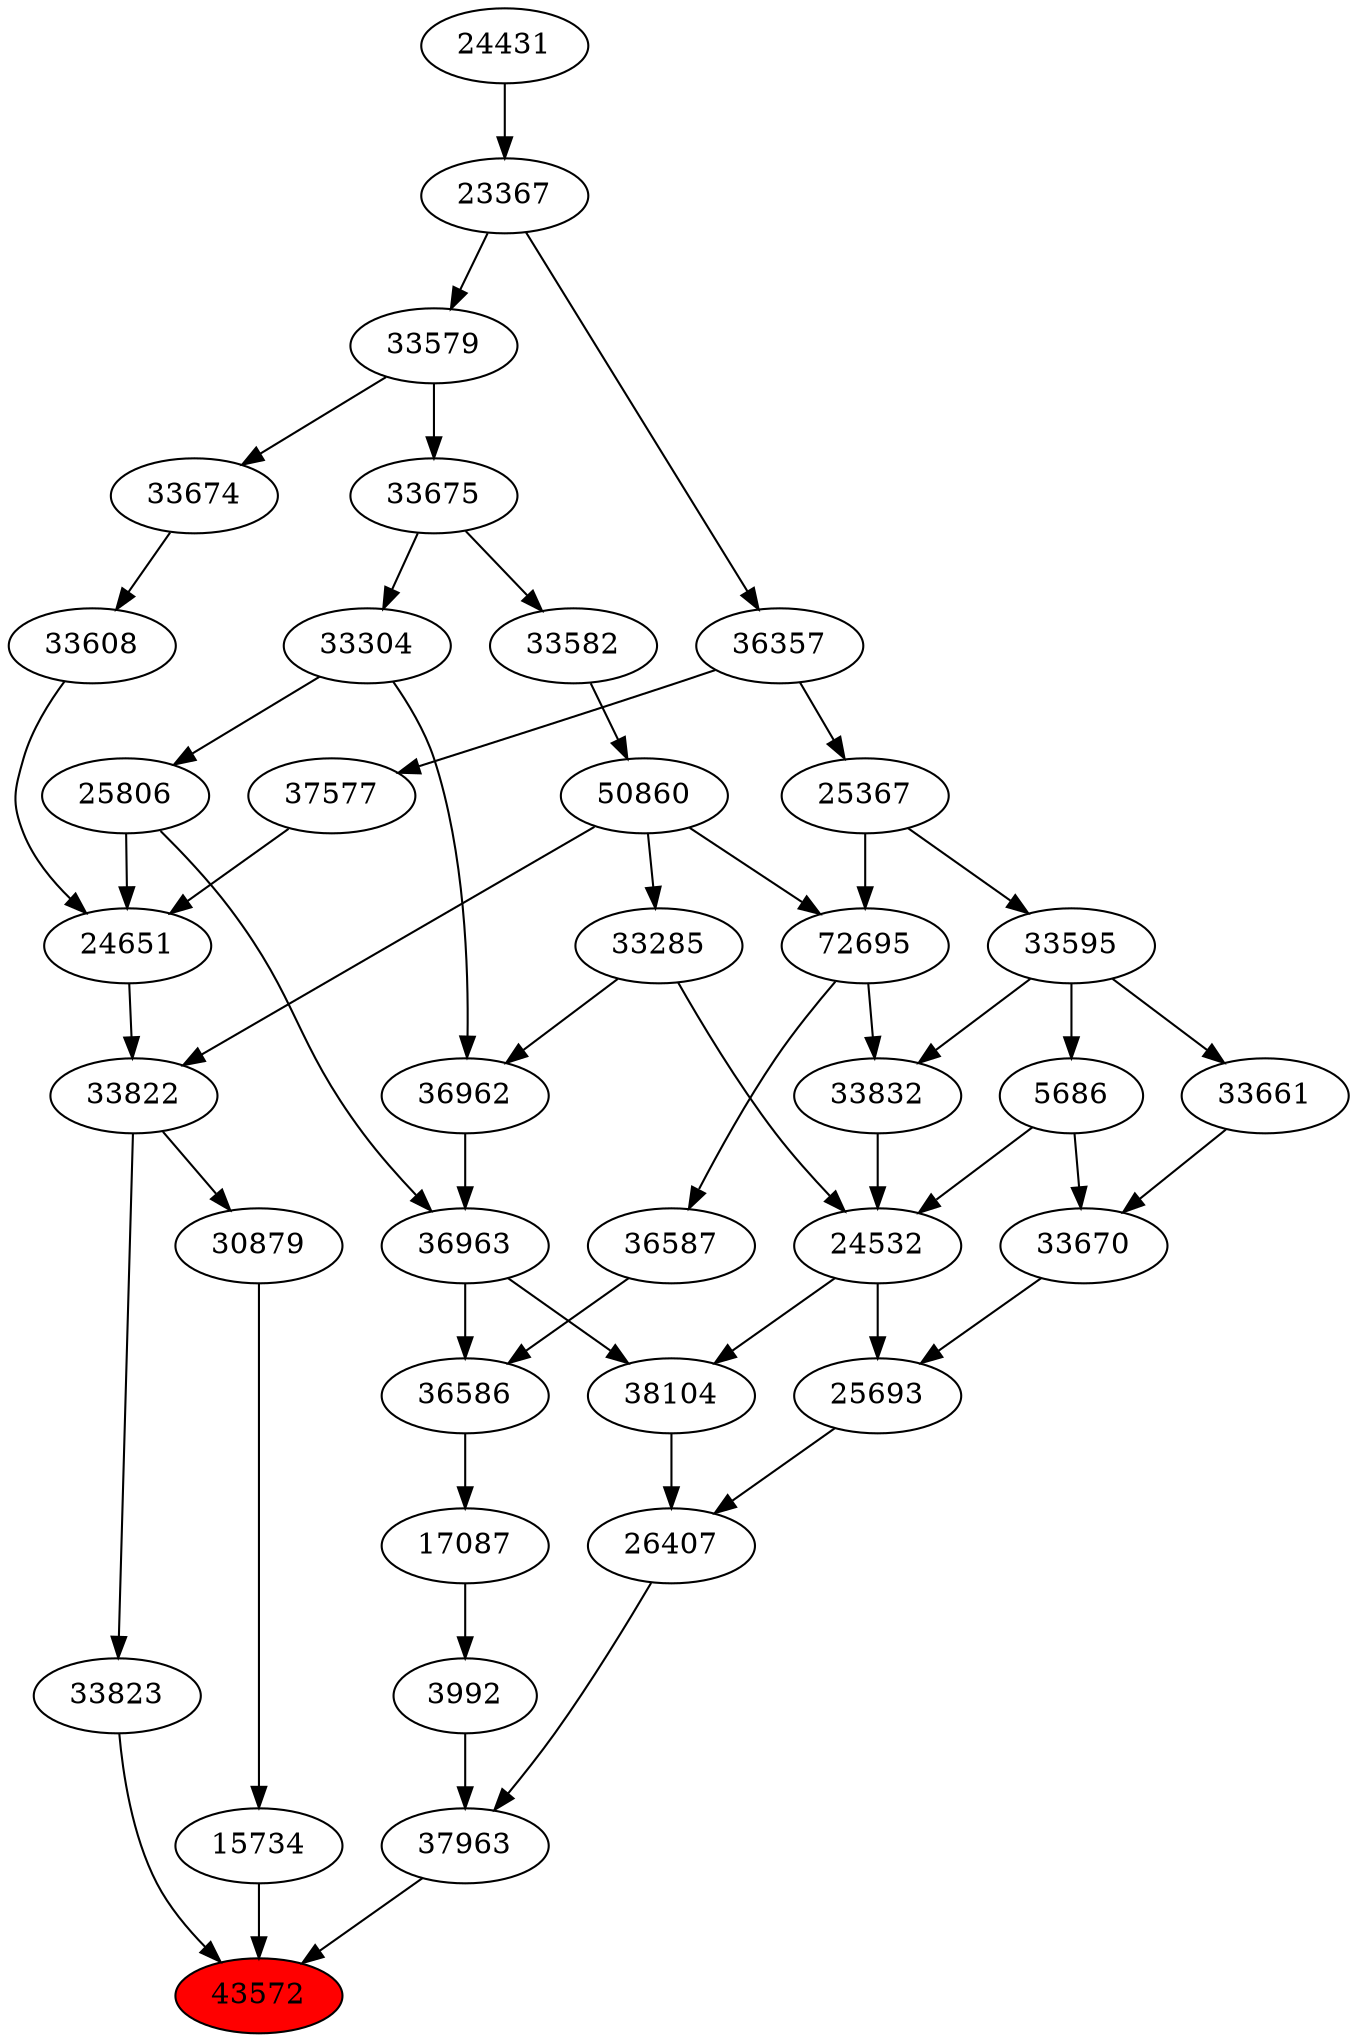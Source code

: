 strict digraph{ 
43572 [label="43572" fillcolor=red style=filled]
33823 -> 43572
15734 -> 43572
37963 -> 43572
33823 [label="33823"]
33822 -> 33823
15734 [label="15734"]
30879 -> 15734
37963 [label="37963"]
3992 -> 37963
26407 -> 37963
33822 [label="33822"]
24651 -> 33822
50860 -> 33822
30879 [label="30879"]
33822 -> 30879
3992 [label="3992"]
17087 -> 3992
26407 [label="26407"]
25693 -> 26407
38104 -> 26407
24651 [label="24651"]
25806 -> 24651
33608 -> 24651
37577 -> 24651
50860 [label="50860"]
33582 -> 50860
17087 [label="17087"]
36586 -> 17087
25693 [label="25693"]
24532 -> 25693
33670 -> 25693
38104 [label="38104"]
24532 -> 38104
36963 -> 38104
25806 [label="25806"]
33304 -> 25806
33608 [label="33608"]
33674 -> 33608
37577 [label="37577"]
36357 -> 37577
33582 [label="33582"]
33675 -> 33582
36586 [label="36586"]
36587 -> 36586
36963 -> 36586
24532 [label="24532"]
33285 -> 24532
5686 -> 24532
33832 -> 24532
33670 [label="33670"]
5686 -> 33670
33661 -> 33670
36963 [label="36963"]
36962 -> 36963
25806 -> 36963
33304 [label="33304"]
33675 -> 33304
33674 [label="33674"]
33579 -> 33674
36357 [label="36357"]
23367 -> 36357
33675 [label="33675"]
33579 -> 33675
36587 [label="36587"]
72695 -> 36587
33285 [label="33285"]
50860 -> 33285
5686 [label="5686"]
33595 -> 5686
33832 [label="33832"]
72695 -> 33832
33595 -> 33832
33661 [label="33661"]
33595 -> 33661
36962 [label="36962"]
33285 -> 36962
33304 -> 36962
33579 [label="33579"]
23367 -> 33579
23367 [label="23367"]
24431 -> 23367
72695 [label="72695"]
50860 -> 72695
25367 -> 72695
33595 [label="33595"]
25367 -> 33595
24431 [label="24431"]
25367 [label="25367"]
36357 -> 25367
}